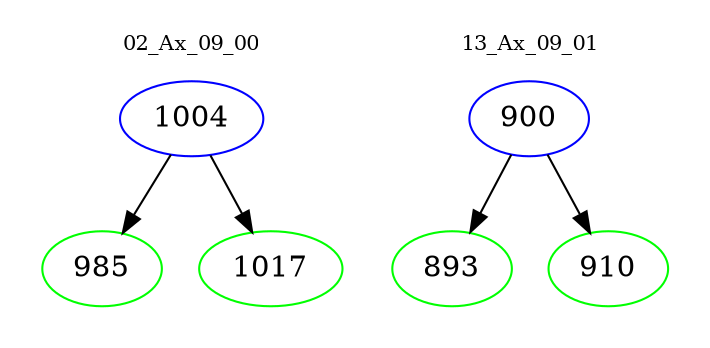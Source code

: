 digraph{
subgraph cluster_0 {
color = white
label = "02_Ax_09_00";
fontsize=10;
T0_1004 [label="1004", color="blue"]
T0_1004 -> T0_985 [color="black"]
T0_985 [label="985", color="green"]
T0_1004 -> T0_1017 [color="black"]
T0_1017 [label="1017", color="green"]
}
subgraph cluster_1 {
color = white
label = "13_Ax_09_01";
fontsize=10;
T1_900 [label="900", color="blue"]
T1_900 -> T1_893 [color="black"]
T1_893 [label="893", color="green"]
T1_900 -> T1_910 [color="black"]
T1_910 [label="910", color="green"]
}
}
